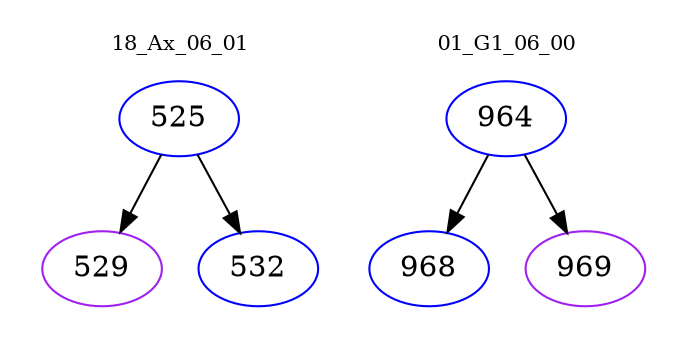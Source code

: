 digraph{
subgraph cluster_0 {
color = white
label = "18_Ax_06_01";
fontsize=10;
T0_525 [label="525", color="blue"]
T0_525 -> T0_529 [color="black"]
T0_529 [label="529", color="purple"]
T0_525 -> T0_532 [color="black"]
T0_532 [label="532", color="blue"]
}
subgraph cluster_1 {
color = white
label = "01_G1_06_00";
fontsize=10;
T1_964 [label="964", color="blue"]
T1_964 -> T1_968 [color="black"]
T1_968 [label="968", color="blue"]
T1_964 -> T1_969 [color="black"]
T1_969 [label="969", color="purple"]
}
}
